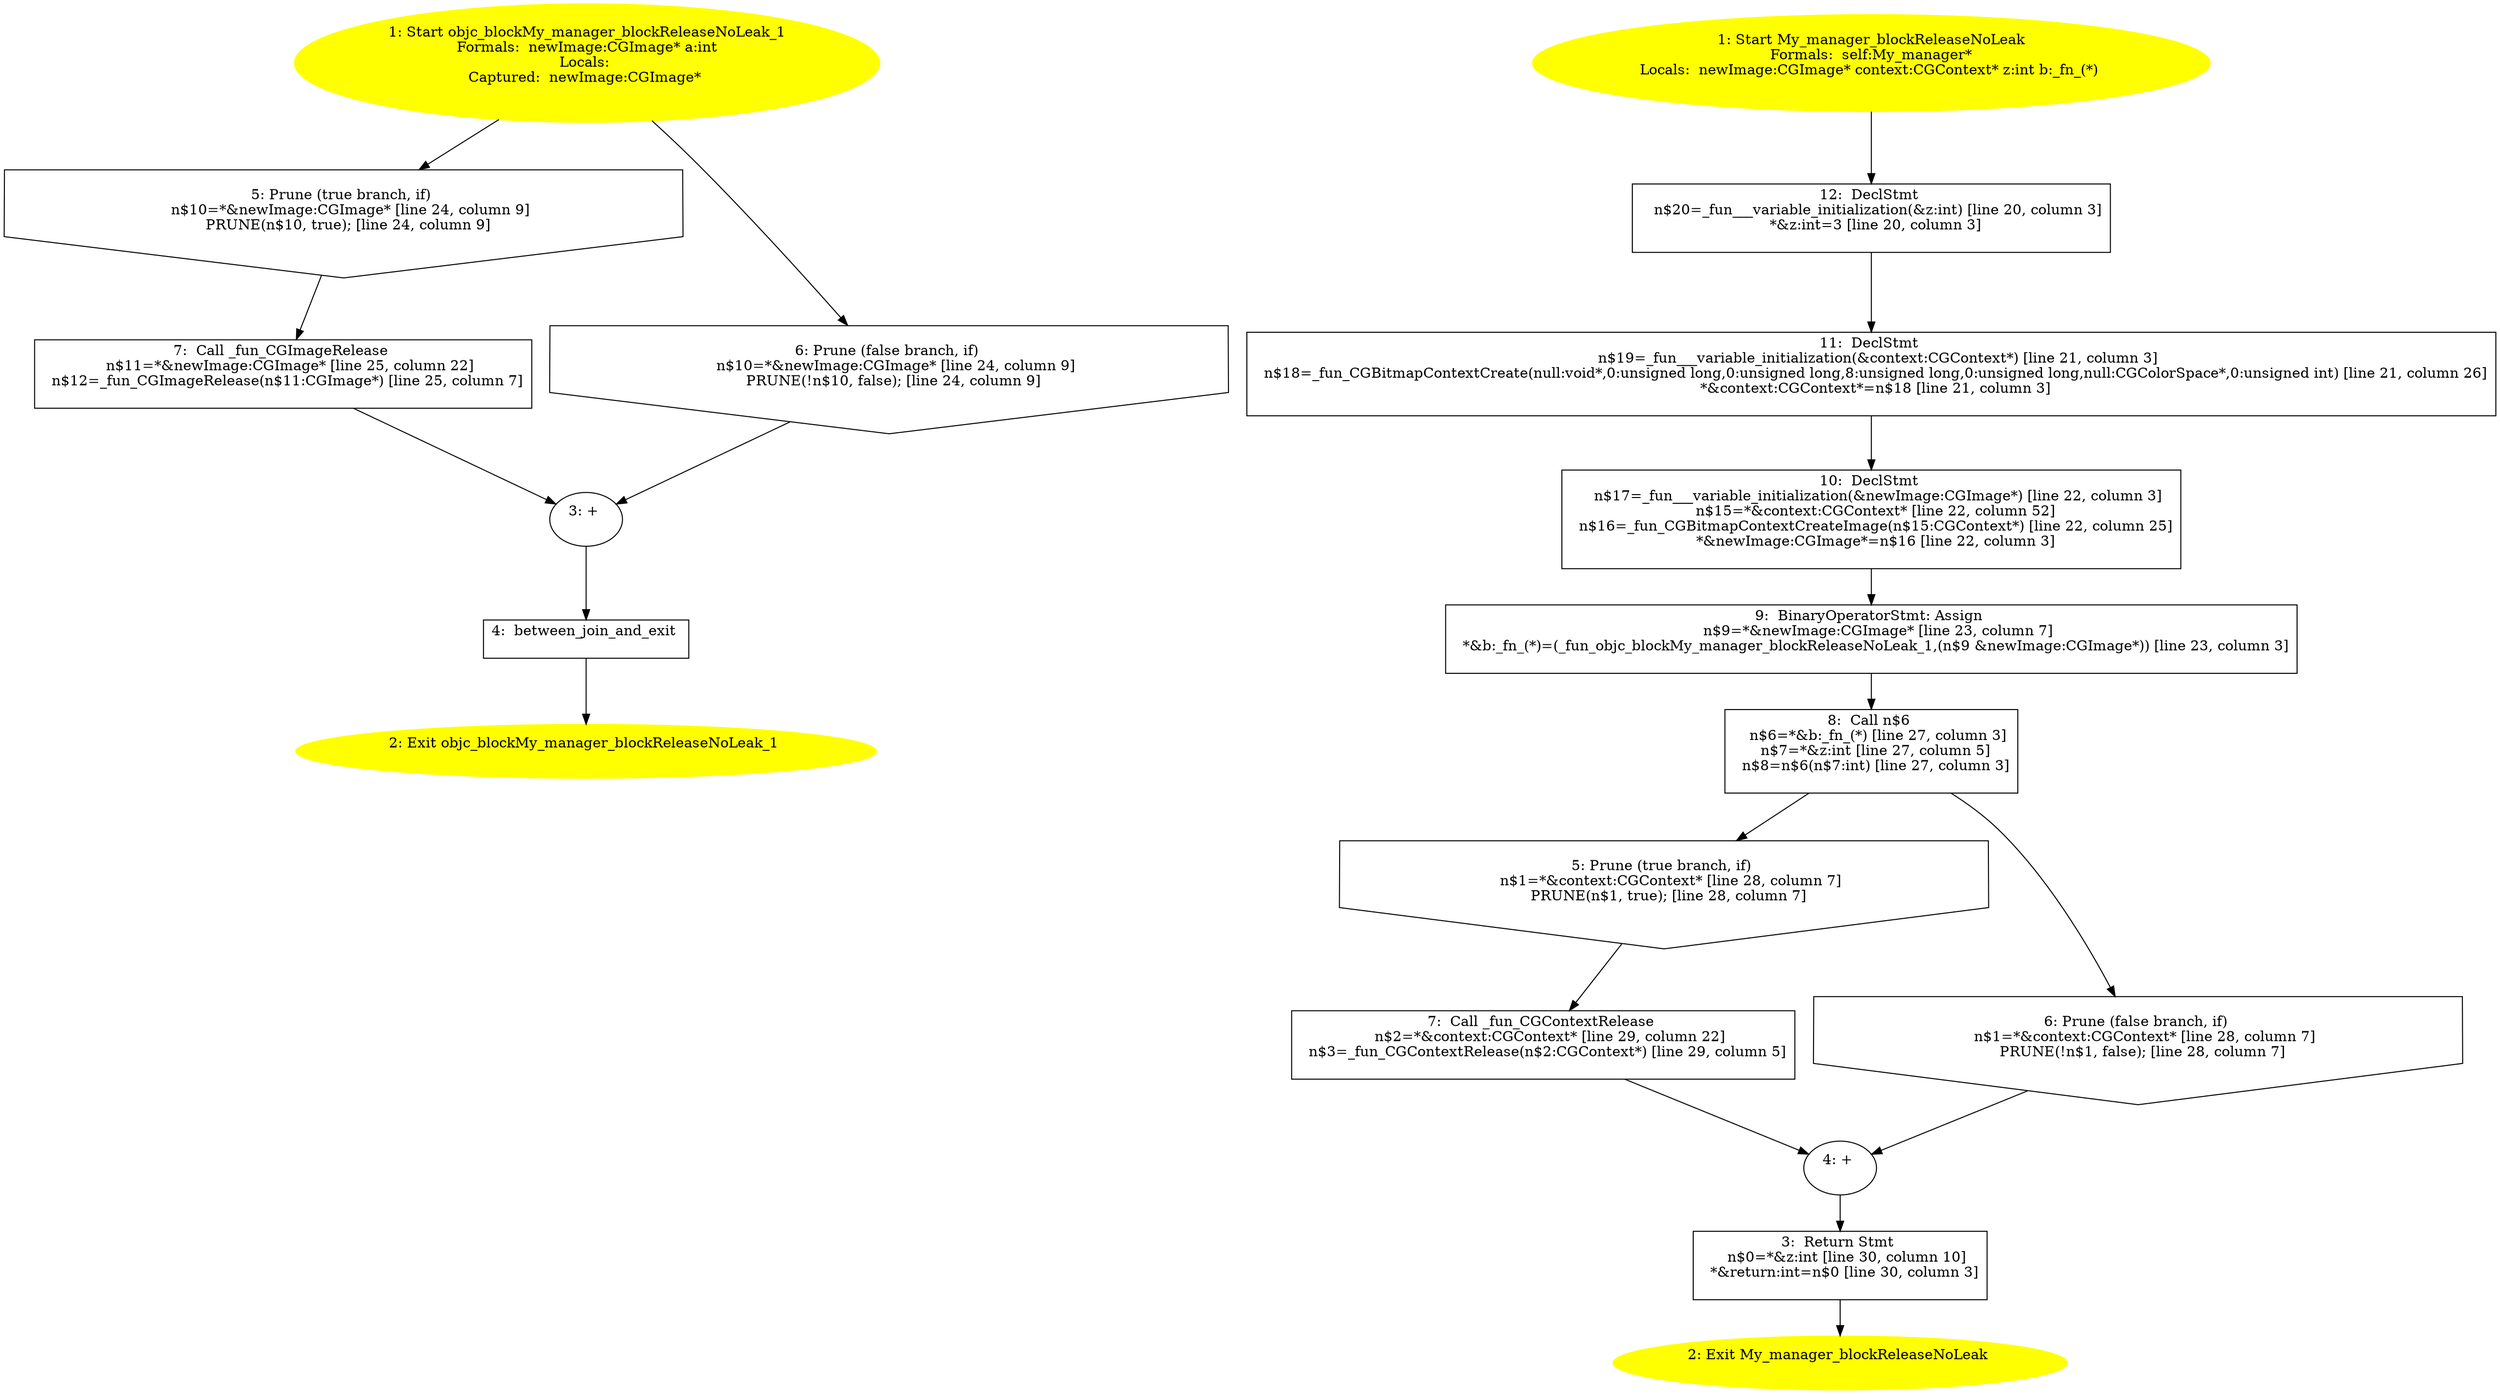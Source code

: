 /* @generated */
digraph cfg {
"objc_blockMy_manager_blockReleaseNoLeak_1(struct CGImage).d9015a9be6e156b53b1e0a2e237f4578_1" [label="1: Start objc_blockMy_manager_blockReleaseNoLeak_1\nFormals:  newImage:CGImage* a:int\nLocals: \nCaptured:  newImage:CGImage* \n  " color=yellow style=filled]
	

	 "objc_blockMy_manager_blockReleaseNoLeak_1(struct CGImage).d9015a9be6e156b53b1e0a2e237f4578_1" -> "objc_blockMy_manager_blockReleaseNoLeak_1(struct CGImage).d9015a9be6e156b53b1e0a2e237f4578_5" ;
	 "objc_blockMy_manager_blockReleaseNoLeak_1(struct CGImage).d9015a9be6e156b53b1e0a2e237f4578_1" -> "objc_blockMy_manager_blockReleaseNoLeak_1(struct CGImage).d9015a9be6e156b53b1e0a2e237f4578_6" ;
"objc_blockMy_manager_blockReleaseNoLeak_1(struct CGImage).d9015a9be6e156b53b1e0a2e237f4578_2" [label="2: Exit objc_blockMy_manager_blockReleaseNoLeak_1 \n  " color=yellow style=filled]
	

"objc_blockMy_manager_blockReleaseNoLeak_1(struct CGImage).d9015a9be6e156b53b1e0a2e237f4578_3" [label="3: + \n  " ]
	

	 "objc_blockMy_manager_blockReleaseNoLeak_1(struct CGImage).d9015a9be6e156b53b1e0a2e237f4578_3" -> "objc_blockMy_manager_blockReleaseNoLeak_1(struct CGImage).d9015a9be6e156b53b1e0a2e237f4578_4" ;
"objc_blockMy_manager_blockReleaseNoLeak_1(struct CGImage).d9015a9be6e156b53b1e0a2e237f4578_4" [label="4:  between_join_and_exit \n  " shape="box"]
	

	 "objc_blockMy_manager_blockReleaseNoLeak_1(struct CGImage).d9015a9be6e156b53b1e0a2e237f4578_4" -> "objc_blockMy_manager_blockReleaseNoLeak_1(struct CGImage).d9015a9be6e156b53b1e0a2e237f4578_2" ;
"objc_blockMy_manager_blockReleaseNoLeak_1(struct CGImage).d9015a9be6e156b53b1e0a2e237f4578_5" [label="5: Prune (true branch, if) \n   n$10=*&newImage:CGImage* [line 24, column 9]\n  PRUNE(n$10, true); [line 24, column 9]\n " shape="invhouse"]
	

	 "objc_blockMy_manager_blockReleaseNoLeak_1(struct CGImage).d9015a9be6e156b53b1e0a2e237f4578_5" -> "objc_blockMy_manager_blockReleaseNoLeak_1(struct CGImage).d9015a9be6e156b53b1e0a2e237f4578_7" ;
"objc_blockMy_manager_blockReleaseNoLeak_1(struct CGImage).d9015a9be6e156b53b1e0a2e237f4578_6" [label="6: Prune (false branch, if) \n   n$10=*&newImage:CGImage* [line 24, column 9]\n  PRUNE(!n$10, false); [line 24, column 9]\n " shape="invhouse"]
	

	 "objc_blockMy_manager_blockReleaseNoLeak_1(struct CGImage).d9015a9be6e156b53b1e0a2e237f4578_6" -> "objc_blockMy_manager_blockReleaseNoLeak_1(struct CGImage).d9015a9be6e156b53b1e0a2e237f4578_3" ;
"objc_blockMy_manager_blockReleaseNoLeak_1(struct CGImage).d9015a9be6e156b53b1e0a2e237f4578_7" [label="7:  Call _fun_CGImageRelease \n   n$11=*&newImage:CGImage* [line 25, column 22]\n  n$12=_fun_CGImageRelease(n$11:CGImage*) [line 25, column 7]\n " shape="box"]
	

	 "objc_blockMy_manager_blockReleaseNoLeak_1(struct CGImage).d9015a9be6e156b53b1e0a2e237f4578_7" -> "objc_blockMy_manager_blockReleaseNoLeak_1(struct CGImage).d9015a9be6e156b53b1e0a2e237f4578_3" ;
"blockReleaseNoLeak#My_manager#instance.0c48f80f024250b18a529440f1313af6_1" [label="1: Start My_manager_blockReleaseNoLeak\nFormals:  self:My_manager*\nLocals:  newImage:CGImage* context:CGContext* z:int b:_fn_(*) \n  " color=yellow style=filled]
	

	 "blockReleaseNoLeak#My_manager#instance.0c48f80f024250b18a529440f1313af6_1" -> "blockReleaseNoLeak#My_manager#instance.0c48f80f024250b18a529440f1313af6_12" ;
"blockReleaseNoLeak#My_manager#instance.0c48f80f024250b18a529440f1313af6_2" [label="2: Exit My_manager_blockReleaseNoLeak \n  " color=yellow style=filled]
	

"blockReleaseNoLeak#My_manager#instance.0c48f80f024250b18a529440f1313af6_3" [label="3:  Return Stmt \n   n$0=*&z:int [line 30, column 10]\n  *&return:int=n$0 [line 30, column 3]\n " shape="box"]
	

	 "blockReleaseNoLeak#My_manager#instance.0c48f80f024250b18a529440f1313af6_3" -> "blockReleaseNoLeak#My_manager#instance.0c48f80f024250b18a529440f1313af6_2" ;
"blockReleaseNoLeak#My_manager#instance.0c48f80f024250b18a529440f1313af6_4" [label="4: + \n  " ]
	

	 "blockReleaseNoLeak#My_manager#instance.0c48f80f024250b18a529440f1313af6_4" -> "blockReleaseNoLeak#My_manager#instance.0c48f80f024250b18a529440f1313af6_3" ;
"blockReleaseNoLeak#My_manager#instance.0c48f80f024250b18a529440f1313af6_5" [label="5: Prune (true branch, if) \n   n$1=*&context:CGContext* [line 28, column 7]\n  PRUNE(n$1, true); [line 28, column 7]\n " shape="invhouse"]
	

	 "blockReleaseNoLeak#My_manager#instance.0c48f80f024250b18a529440f1313af6_5" -> "blockReleaseNoLeak#My_manager#instance.0c48f80f024250b18a529440f1313af6_7" ;
"blockReleaseNoLeak#My_manager#instance.0c48f80f024250b18a529440f1313af6_6" [label="6: Prune (false branch, if) \n   n$1=*&context:CGContext* [line 28, column 7]\n  PRUNE(!n$1, false); [line 28, column 7]\n " shape="invhouse"]
	

	 "blockReleaseNoLeak#My_manager#instance.0c48f80f024250b18a529440f1313af6_6" -> "blockReleaseNoLeak#My_manager#instance.0c48f80f024250b18a529440f1313af6_4" ;
"blockReleaseNoLeak#My_manager#instance.0c48f80f024250b18a529440f1313af6_7" [label="7:  Call _fun_CGContextRelease \n   n$2=*&context:CGContext* [line 29, column 22]\n  n$3=_fun_CGContextRelease(n$2:CGContext*) [line 29, column 5]\n " shape="box"]
	

	 "blockReleaseNoLeak#My_manager#instance.0c48f80f024250b18a529440f1313af6_7" -> "blockReleaseNoLeak#My_manager#instance.0c48f80f024250b18a529440f1313af6_4" ;
"blockReleaseNoLeak#My_manager#instance.0c48f80f024250b18a529440f1313af6_8" [label="8:  Call n$6 \n   n$6=*&b:_fn_(*) [line 27, column 3]\n  n$7=*&z:int [line 27, column 5]\n  n$8=n$6(n$7:int) [line 27, column 3]\n " shape="box"]
	

	 "blockReleaseNoLeak#My_manager#instance.0c48f80f024250b18a529440f1313af6_8" -> "blockReleaseNoLeak#My_manager#instance.0c48f80f024250b18a529440f1313af6_5" ;
	 "blockReleaseNoLeak#My_manager#instance.0c48f80f024250b18a529440f1313af6_8" -> "blockReleaseNoLeak#My_manager#instance.0c48f80f024250b18a529440f1313af6_6" ;
"blockReleaseNoLeak#My_manager#instance.0c48f80f024250b18a529440f1313af6_9" [label="9:  BinaryOperatorStmt: Assign \n   n$9=*&newImage:CGImage* [line 23, column 7]\n  *&b:_fn_(*)=(_fun_objc_blockMy_manager_blockReleaseNoLeak_1,(n$9 &newImage:CGImage*)) [line 23, column 3]\n " shape="box"]
	

	 "blockReleaseNoLeak#My_manager#instance.0c48f80f024250b18a529440f1313af6_9" -> "blockReleaseNoLeak#My_manager#instance.0c48f80f024250b18a529440f1313af6_8" ;
"blockReleaseNoLeak#My_manager#instance.0c48f80f024250b18a529440f1313af6_10" [label="10:  DeclStmt \n   n$17=_fun___variable_initialization(&newImage:CGImage*) [line 22, column 3]\n  n$15=*&context:CGContext* [line 22, column 52]\n  n$16=_fun_CGBitmapContextCreateImage(n$15:CGContext*) [line 22, column 25]\n  *&newImage:CGImage*=n$16 [line 22, column 3]\n " shape="box"]
	

	 "blockReleaseNoLeak#My_manager#instance.0c48f80f024250b18a529440f1313af6_10" -> "blockReleaseNoLeak#My_manager#instance.0c48f80f024250b18a529440f1313af6_9" ;
"blockReleaseNoLeak#My_manager#instance.0c48f80f024250b18a529440f1313af6_11" [label="11:  DeclStmt \n   n$19=_fun___variable_initialization(&context:CGContext*) [line 21, column 3]\n  n$18=_fun_CGBitmapContextCreate(null:void*,0:unsigned long,0:unsigned long,8:unsigned long,0:unsigned long,null:CGColorSpace*,0:unsigned int) [line 21, column 26]\n  *&context:CGContext*=n$18 [line 21, column 3]\n " shape="box"]
	

	 "blockReleaseNoLeak#My_manager#instance.0c48f80f024250b18a529440f1313af6_11" -> "blockReleaseNoLeak#My_manager#instance.0c48f80f024250b18a529440f1313af6_10" ;
"blockReleaseNoLeak#My_manager#instance.0c48f80f024250b18a529440f1313af6_12" [label="12:  DeclStmt \n   n$20=_fun___variable_initialization(&z:int) [line 20, column 3]\n  *&z:int=3 [line 20, column 3]\n " shape="box"]
	

	 "blockReleaseNoLeak#My_manager#instance.0c48f80f024250b18a529440f1313af6_12" -> "blockReleaseNoLeak#My_manager#instance.0c48f80f024250b18a529440f1313af6_11" ;
}
